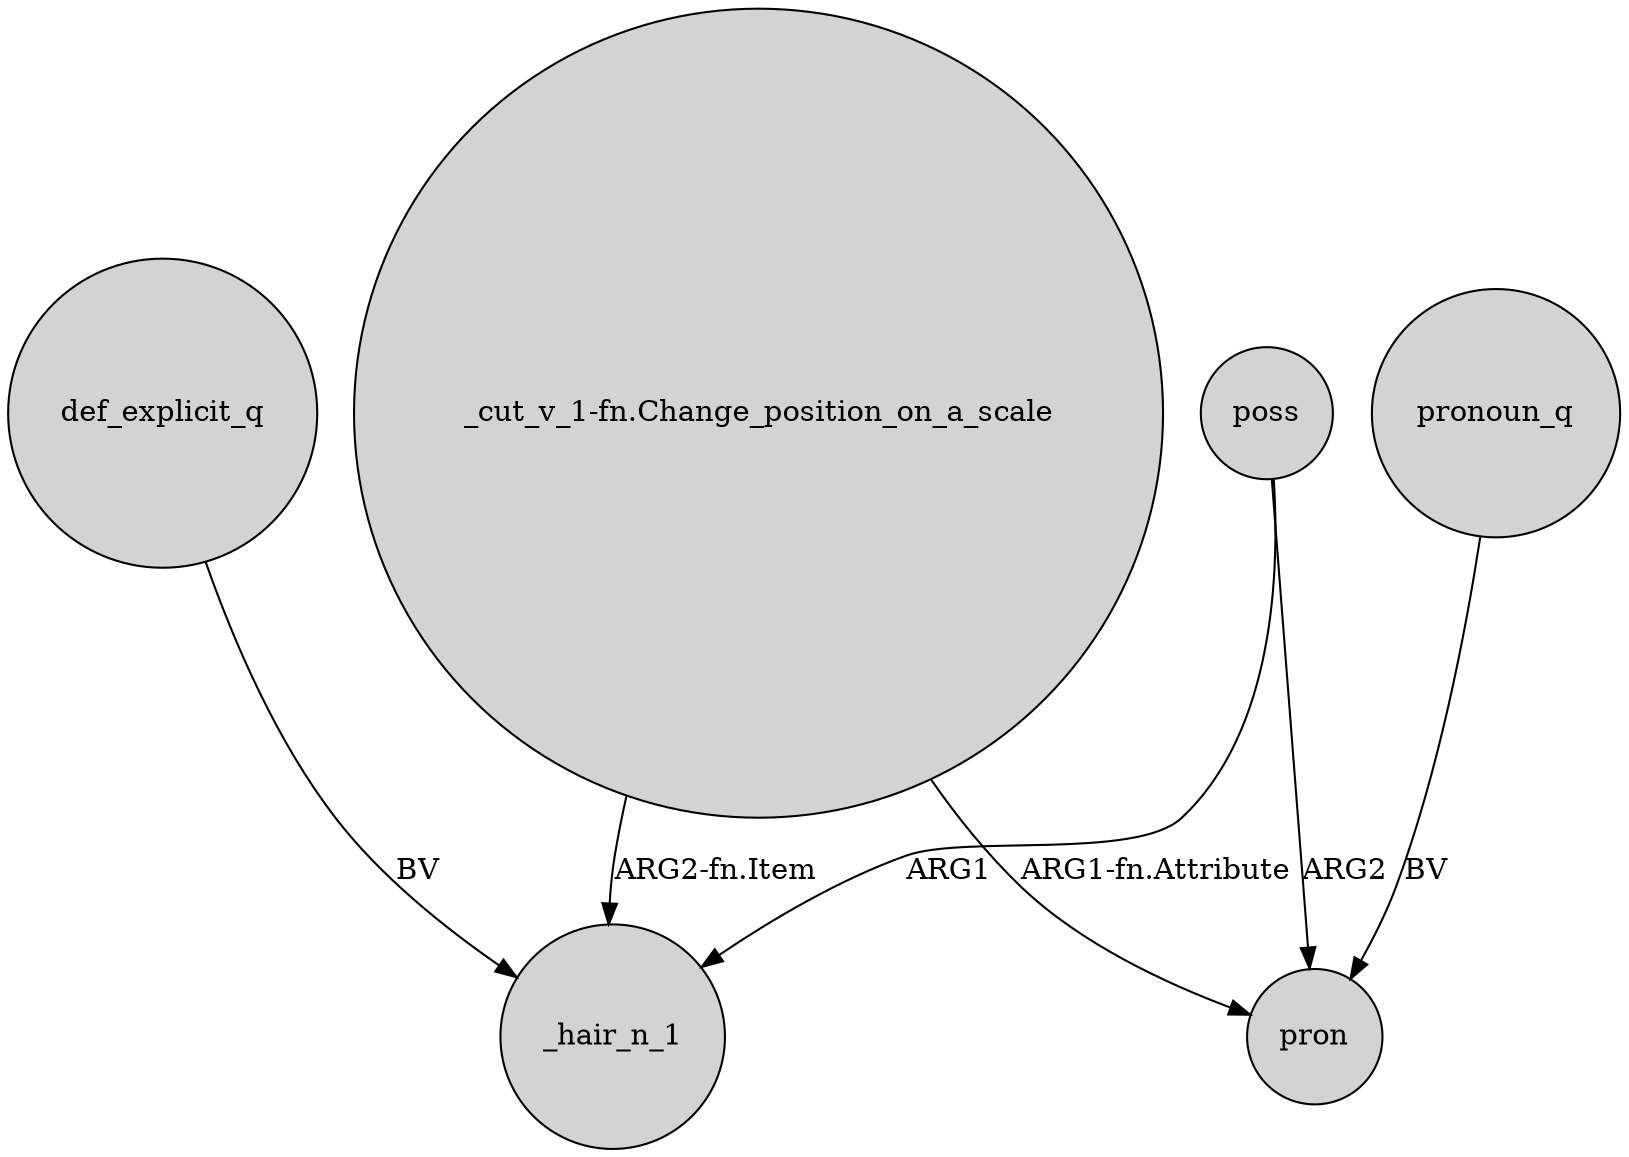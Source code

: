 digraph {
	node [shape=circle style=filled]
	"_cut_v_1-fn.Change_position_on_a_scale" -> pron [label="ARG1-fn.Attribute"]
	def_explicit_q -> _hair_n_1 [label=BV]
	poss -> _hair_n_1 [label=ARG1]
	pronoun_q -> pron [label=BV]
	"_cut_v_1-fn.Change_position_on_a_scale" -> _hair_n_1 [label="ARG2-fn.Item"]
	poss -> pron [label=ARG2]
}
